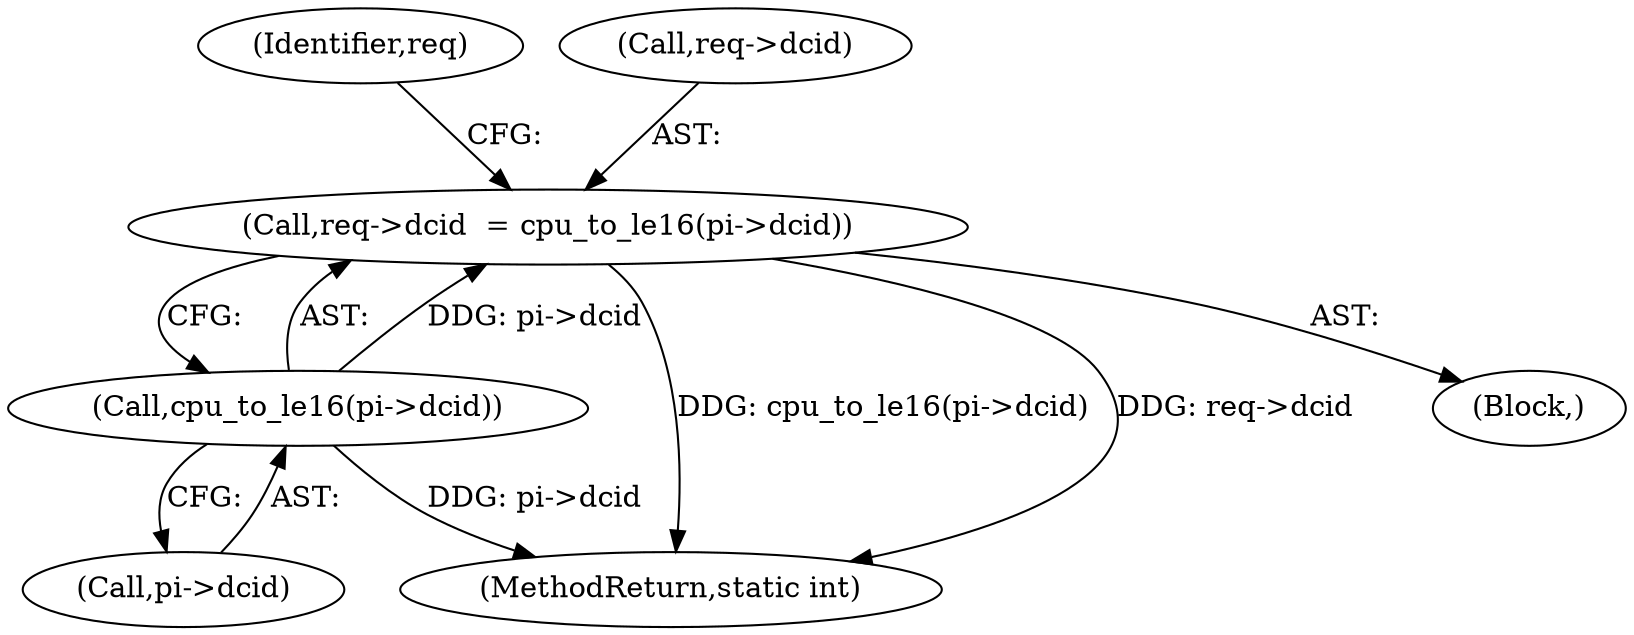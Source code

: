 digraph "0_linux_f2fcfcd670257236ebf2088bbdf26f6a8ef459fe@pointer" {
"1000190" [label="(Call,req->dcid  = cpu_to_le16(pi->dcid))"];
"1000194" [label="(Call,cpu_to_le16(pi->dcid))"];
"1000200" [label="(Identifier,req)"];
"1000195" [label="(Call,pi->dcid)"];
"1000190" [label="(Call,req->dcid  = cpu_to_le16(pi->dcid))"];
"1000194" [label="(Call,cpu_to_le16(pi->dcid))"];
"1000208" [label="(MethodReturn,static int)"];
"1000191" [label="(Call,req->dcid)"];
"1000104" [label="(Block,)"];
"1000190" -> "1000104"  [label="AST: "];
"1000190" -> "1000194"  [label="CFG: "];
"1000191" -> "1000190"  [label="AST: "];
"1000194" -> "1000190"  [label="AST: "];
"1000200" -> "1000190"  [label="CFG: "];
"1000190" -> "1000208"  [label="DDG: cpu_to_le16(pi->dcid)"];
"1000190" -> "1000208"  [label="DDG: req->dcid"];
"1000194" -> "1000190"  [label="DDG: pi->dcid"];
"1000194" -> "1000195"  [label="CFG: "];
"1000195" -> "1000194"  [label="AST: "];
"1000194" -> "1000208"  [label="DDG: pi->dcid"];
}
